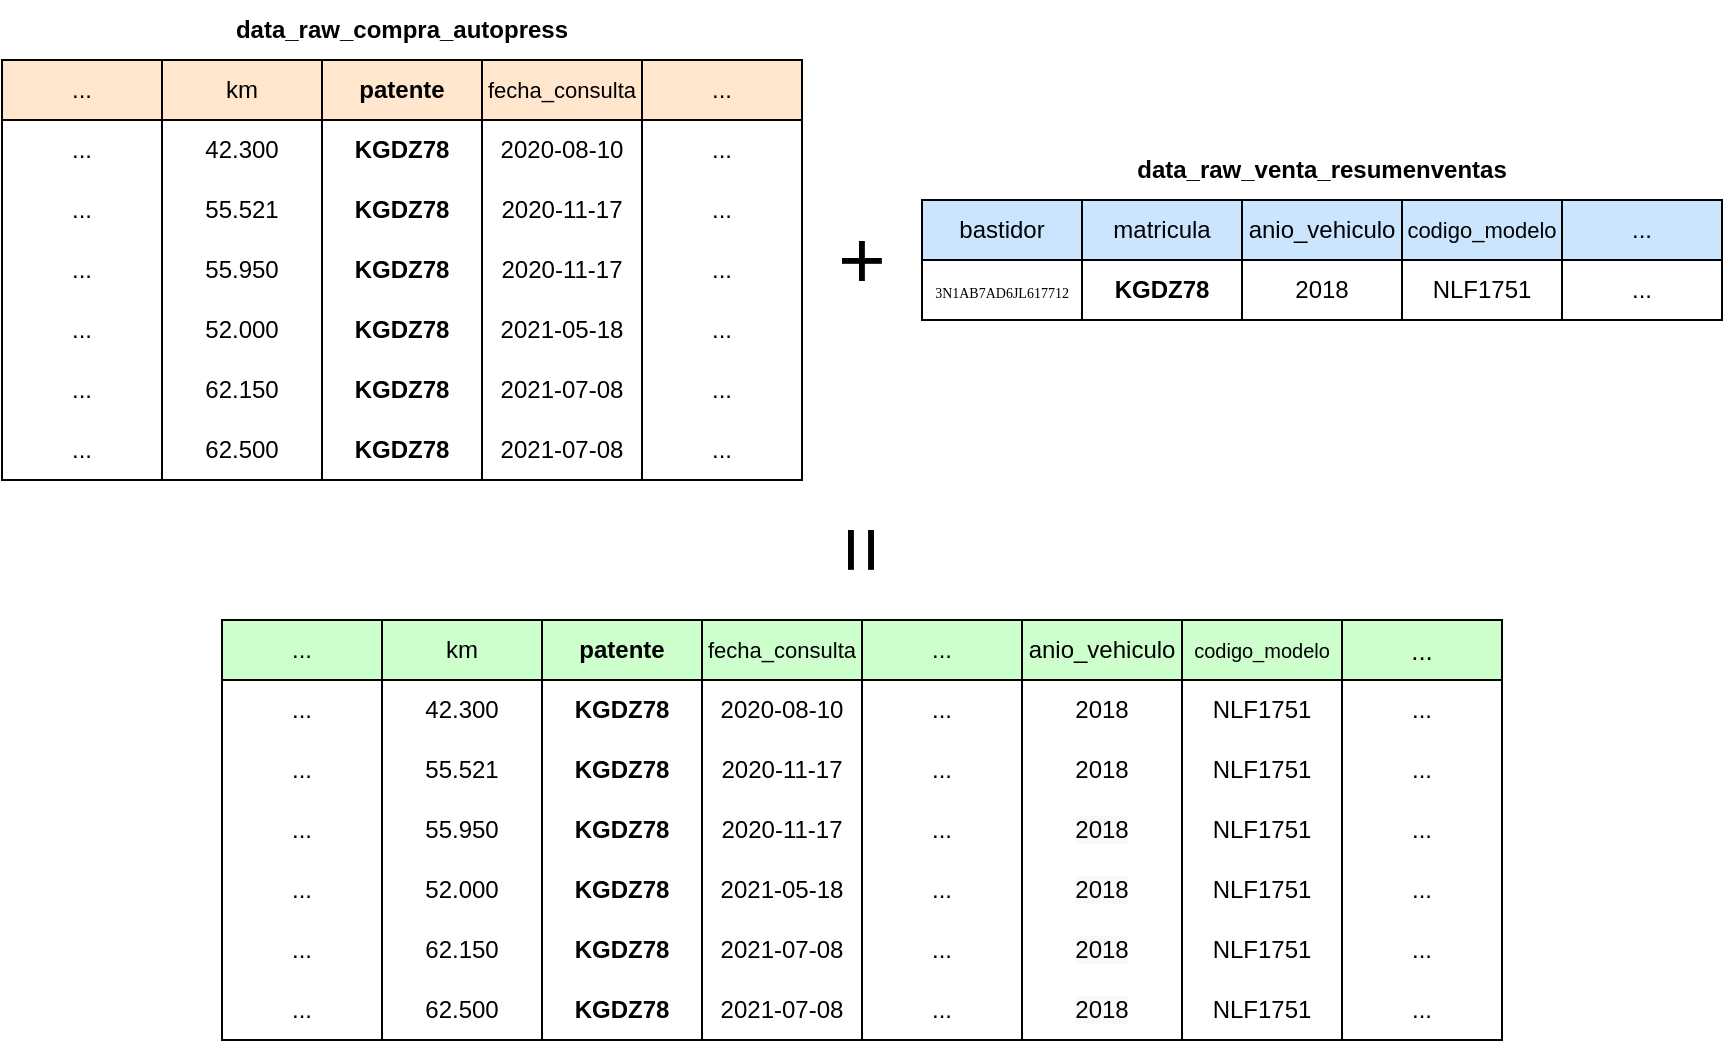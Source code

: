 <mxfile version="20.0.1" type="github">
  <diagram id="9hK_Fo90zD3wE7_XEqwj" name="Page-1">
    <mxGraphModel dx="1422" dy="841" grid="1" gridSize="10" guides="1" tooltips="1" connect="1" arrows="1" fold="1" page="1" pageScale="1" pageWidth="850" pageHeight="1100" math="0" shadow="0">
      <root>
        <mxCell id="0" />
        <mxCell id="1" parent="0" />
        <mxCell id="zPED2r3XHdw8o1QBqCak-2" value="" style="swimlane;startSize=0;" vertex="1" parent="1">
          <mxGeometry x="510" y="190" width="400" height="60" as="geometry" />
        </mxCell>
        <mxCell id="zPED2r3XHdw8o1QBqCak-31" value="" style="rounded=0;whiteSpace=wrap;html=1;labelBackgroundColor=#FFFFFF;fontSize=12;fontColor=#000000;fillColor=#CCE5FF;" vertex="1" parent="zPED2r3XHdw8o1QBqCak-2">
          <mxGeometry width="400" height="30" as="geometry" />
        </mxCell>
        <mxCell id="zPED2r3XHdw8o1QBqCak-8" value="bastidor" style="text;html=1;strokeColor=none;fillColor=none;align=center;verticalAlign=middle;whiteSpace=wrap;rounded=0;" vertex="1" parent="zPED2r3XHdw8o1QBqCak-2">
          <mxGeometry x="10" width="60" height="30" as="geometry" />
        </mxCell>
        <mxCell id="zPED2r3XHdw8o1QBqCak-10" value="matricula" style="text;html=1;strokeColor=none;fillColor=none;align=center;verticalAlign=middle;whiteSpace=wrap;rounded=0;" vertex="1" parent="zPED2r3XHdw8o1QBqCak-2">
          <mxGeometry x="90" width="60" height="30" as="geometry" />
        </mxCell>
        <mxCell id="zPED2r3XHdw8o1QBqCak-11" value="anio_vehiculo" style="text;html=1;strokeColor=none;fillColor=none;align=center;verticalAlign=middle;whiteSpace=wrap;rounded=0;" vertex="1" parent="zPED2r3XHdw8o1QBqCak-2">
          <mxGeometry x="170" width="60" height="30" as="geometry" />
        </mxCell>
        <mxCell id="zPED2r3XHdw8o1QBqCak-12" value="&lt;font style=&quot;font-size: 11px;&quot;&gt;codigo_modelo&lt;/font&gt;" style="text;html=1;strokeColor=none;fillColor=none;align=center;verticalAlign=middle;whiteSpace=wrap;rounded=0;" vertex="1" parent="zPED2r3XHdw8o1QBqCak-2">
          <mxGeometry x="240" width="80" height="30" as="geometry" />
        </mxCell>
        <mxCell id="zPED2r3XHdw8o1QBqCak-13" value="..." style="text;html=1;strokeColor=none;fillColor=none;align=center;verticalAlign=middle;whiteSpace=wrap;rounded=0;" vertex="1" parent="zPED2r3XHdw8o1QBqCak-2">
          <mxGeometry x="330" width="60" height="30" as="geometry" />
        </mxCell>
        <mxCell id="zPED2r3XHdw8o1QBqCak-24" value="&lt;div style=&quot;text-align: start;&quot;&gt;&lt;span style=&quot;background-color: initial;&quot;&gt;&lt;font style=&quot;font-size: 7px;&quot; face=&quot;Fira Code&quot;&gt;3N1AB7AD6JL617712&lt;/font&gt;&lt;/span&gt;&lt;/div&gt;" style="text;html=1;strokeColor=none;fillColor=none;align=center;verticalAlign=middle;whiteSpace=wrap;rounded=0;fontSize=11;" vertex="1" parent="zPED2r3XHdw8o1QBqCak-2">
          <mxGeometry x="10" y="30" width="60" height="30" as="geometry" />
        </mxCell>
        <mxCell id="zPED2r3XHdw8o1QBqCak-26" value="&lt;b style=&quot;font-size: 12px;&quot;&gt;KGDZ78&lt;/b&gt;" style="text;html=1;strokeColor=none;fillColor=none;align=center;verticalAlign=middle;whiteSpace=wrap;rounded=0;labelBackgroundColor=#FFFFFF;fontSize=7;fontColor=#000000;" vertex="1" parent="zPED2r3XHdw8o1QBqCak-2">
          <mxGeometry x="80" y="30" width="80" height="30" as="geometry" />
        </mxCell>
        <mxCell id="zPED2r3XHdw8o1QBqCak-27" value="&lt;font style=&quot;font-size: 12px;&quot;&gt;2018&lt;/font&gt;" style="text;html=1;strokeColor=none;fillColor=none;align=center;verticalAlign=middle;whiteSpace=wrap;rounded=0;labelBackgroundColor=#FFFFFF;fontSize=7;fontColor=#000000;" vertex="1" parent="zPED2r3XHdw8o1QBqCak-2">
          <mxGeometry x="160" y="30" width="80" height="30" as="geometry" />
        </mxCell>
        <mxCell id="zPED2r3XHdw8o1QBqCak-28" value="&lt;font style=&quot;font-size: 12px;&quot;&gt;NLF1751&lt;/font&gt;" style="text;html=1;strokeColor=none;fillColor=none;align=center;verticalAlign=middle;whiteSpace=wrap;rounded=0;labelBackgroundColor=#FFFFFF;fontSize=7;fontColor=#000000;" vertex="1" parent="zPED2r3XHdw8o1QBqCak-2">
          <mxGeometry x="240" y="30" width="80" height="30" as="geometry" />
        </mxCell>
        <mxCell id="zPED2r3XHdw8o1QBqCak-29" value="..." style="text;html=1;strokeColor=none;fillColor=none;align=center;verticalAlign=middle;whiteSpace=wrap;rounded=0;" vertex="1" parent="zPED2r3XHdw8o1QBqCak-2">
          <mxGeometry x="330" y="30" width="60" height="30" as="geometry" />
        </mxCell>
        <mxCell id="zPED2r3XHdw8o1QBqCak-20" value="" style="endArrow=none;html=1;rounded=0;exitX=0.2;exitY=1;exitDx=0;exitDy=0;exitPerimeter=0;entryX=0.2;entryY=0;entryDx=0;entryDy=0;entryPerimeter=0;" edge="1" parent="1" source="zPED2r3XHdw8o1QBqCak-2" target="zPED2r3XHdw8o1QBqCak-2">
          <mxGeometry width="50" height="50" relative="1" as="geometry">
            <mxPoint x="580" y="240" as="sourcePoint" />
            <mxPoint x="630" y="190" as="targetPoint" />
          </mxGeometry>
        </mxCell>
        <mxCell id="zPED2r3XHdw8o1QBqCak-21" value="" style="endArrow=none;html=1;rounded=0;exitX=0.4;exitY=1;exitDx=0;exitDy=0;exitPerimeter=0;entryX=0.4;entryY=0;entryDx=0;entryDy=0;entryPerimeter=0;" edge="1" parent="1" source="zPED2r3XHdw8o1QBqCak-2" target="zPED2r3XHdw8o1QBqCak-2">
          <mxGeometry width="50" height="50" relative="1" as="geometry">
            <mxPoint x="600" y="260" as="sourcePoint" />
            <mxPoint x="600" y="200" as="targetPoint" />
          </mxGeometry>
        </mxCell>
        <mxCell id="zPED2r3XHdw8o1QBqCak-22" value="" style="endArrow=none;html=1;rounded=0;exitX=0.6;exitY=1;exitDx=0;exitDy=0;exitPerimeter=0;entryX=0.6;entryY=0;entryDx=0;entryDy=0;entryPerimeter=0;" edge="1" parent="1" source="zPED2r3XHdw8o1QBqCak-2" target="zPED2r3XHdw8o1QBqCak-2">
          <mxGeometry width="50" height="50" relative="1" as="geometry">
            <mxPoint x="610" y="270" as="sourcePoint" />
            <mxPoint x="610" y="210" as="targetPoint" />
          </mxGeometry>
        </mxCell>
        <mxCell id="zPED2r3XHdw8o1QBqCak-23" value="" style="endArrow=none;html=1;rounded=0;exitX=0.8;exitY=1;exitDx=0;exitDy=0;exitPerimeter=0;entryX=0.8;entryY=0;entryDx=0;entryDy=0;entryPerimeter=0;" edge="1" parent="1" source="zPED2r3XHdw8o1QBqCak-2" target="zPED2r3XHdw8o1QBqCak-2">
          <mxGeometry width="50" height="50" relative="1" as="geometry">
            <mxPoint x="760" y="260" as="sourcePoint" />
            <mxPoint x="760" y="200" as="targetPoint" />
          </mxGeometry>
        </mxCell>
        <mxCell id="zPED2r3XHdw8o1QBqCak-64" value="" style="swimlane;startSize=0;" vertex="1" parent="1">
          <mxGeometry x="50" y="120" width="400" height="210" as="geometry" />
        </mxCell>
        <mxCell id="zPED2r3XHdw8o1QBqCak-65" value="" style="rounded=0;whiteSpace=wrap;html=1;labelBackgroundColor=#FFFFFF;fontSize=12;fontColor=#000000;fillColor=#FFE6CC;" vertex="1" parent="zPED2r3XHdw8o1QBqCak-64">
          <mxGeometry width="400" height="30" as="geometry" />
        </mxCell>
        <mxCell id="zPED2r3XHdw8o1QBqCak-66" value="..." style="text;html=1;strokeColor=none;fillColor=none;align=center;verticalAlign=middle;whiteSpace=wrap;rounded=0;" vertex="1" parent="zPED2r3XHdw8o1QBqCak-64">
          <mxGeometry x="10" width="60" height="30" as="geometry" />
        </mxCell>
        <mxCell id="zPED2r3XHdw8o1QBqCak-67" value="km" style="text;html=1;strokeColor=none;fillColor=none;align=center;verticalAlign=middle;whiteSpace=wrap;rounded=0;" vertex="1" parent="zPED2r3XHdw8o1QBqCak-64">
          <mxGeometry x="90" width="60" height="30" as="geometry" />
        </mxCell>
        <mxCell id="zPED2r3XHdw8o1QBqCak-68" value="&lt;b&gt;patente&lt;/b&gt;" style="text;html=1;strokeColor=none;fillColor=none;align=center;verticalAlign=middle;whiteSpace=wrap;rounded=0;" vertex="1" parent="zPED2r3XHdw8o1QBqCak-64">
          <mxGeometry x="170" width="60" height="30" as="geometry" />
        </mxCell>
        <mxCell id="zPED2r3XHdw8o1QBqCak-69" value="&lt;font style=&quot;font-size: 11px;&quot;&gt;fecha_consulta&lt;/font&gt;" style="text;html=1;strokeColor=none;fillColor=none;align=center;verticalAlign=middle;whiteSpace=wrap;rounded=0;" vertex="1" parent="zPED2r3XHdw8o1QBqCak-64">
          <mxGeometry x="240" width="80" height="30" as="geometry" />
        </mxCell>
        <mxCell id="zPED2r3XHdw8o1QBqCak-70" value="..." style="text;html=1;strokeColor=none;fillColor=none;align=center;verticalAlign=middle;whiteSpace=wrap;rounded=0;" vertex="1" parent="zPED2r3XHdw8o1QBqCak-64">
          <mxGeometry x="330" width="60" height="30" as="geometry" />
        </mxCell>
        <mxCell id="zPED2r3XHdw8o1QBqCak-72" value="&lt;b style=&quot;font-size: 12px;&quot;&gt;KGDZ78&lt;/b&gt;" style="text;html=1;strokeColor=none;fillColor=none;align=center;verticalAlign=middle;whiteSpace=wrap;rounded=0;labelBackgroundColor=#FFFFFF;fontSize=7;fontColor=#000000;" vertex="1" parent="zPED2r3XHdw8o1QBqCak-64">
          <mxGeometry x="160" y="30" width="80" height="30" as="geometry" />
        </mxCell>
        <mxCell id="zPED2r3XHdw8o1QBqCak-74" value="&lt;font style=&quot;font-size: 12px;&quot;&gt;2020-08-10&lt;/font&gt;" style="text;html=1;strokeColor=none;fillColor=none;align=center;verticalAlign=middle;whiteSpace=wrap;rounded=0;labelBackgroundColor=#FFFFFF;fontSize=7;fontColor=#000000;" vertex="1" parent="zPED2r3XHdw8o1QBqCak-64">
          <mxGeometry x="240" y="30" width="80" height="30" as="geometry" />
        </mxCell>
        <mxCell id="zPED2r3XHdw8o1QBqCak-80" value="..." style="text;html=1;strokeColor=none;fillColor=none;align=center;verticalAlign=middle;whiteSpace=wrap;rounded=0;" vertex="1" parent="zPED2r3XHdw8o1QBqCak-64">
          <mxGeometry x="10" y="30" width="60" height="30" as="geometry" />
        </mxCell>
        <mxCell id="zPED2r3XHdw8o1QBqCak-73" value="&lt;span style=&quot;font-size: 12px;&quot;&gt;42.300&lt;/span&gt;" style="text;html=1;strokeColor=none;fillColor=none;align=center;verticalAlign=middle;whiteSpace=wrap;rounded=0;labelBackgroundColor=#FFFFFF;fontSize=7;fontColor=#000000;" vertex="1" parent="zPED2r3XHdw8o1QBqCak-64">
          <mxGeometry x="80" y="30" width="80" height="30" as="geometry" />
        </mxCell>
        <mxCell id="zPED2r3XHdw8o1QBqCak-84" value="&lt;b style=&quot;color: rgb(0, 0, 0); font-family: Helvetica; font-size: 12px; font-style: normal; font-variant-ligatures: normal; font-variant-caps: normal; letter-spacing: normal; orphans: 2; text-align: center; text-indent: 0px; text-transform: none; widows: 2; word-spacing: 0px; -webkit-text-stroke-width: 0px; background-color: rgb(255, 255, 255); text-decoration-thickness: initial; text-decoration-style: initial; text-decoration-color: initial;&quot;&gt;KGDZ78&lt;/b&gt;" style="text;html=1;strokeColor=none;fillColor=none;align=center;verticalAlign=middle;whiteSpace=wrap;rounded=0;labelBackgroundColor=#FFFFFF;fontSize=7;fontColor=#000000;" vertex="1" parent="zPED2r3XHdw8o1QBqCak-64">
          <mxGeometry x="160" y="60" width="80" height="30" as="geometry" />
        </mxCell>
        <mxCell id="zPED2r3XHdw8o1QBqCak-85" value="&lt;b style=&quot;color: rgb(0, 0, 0); font-family: Helvetica; font-size: 12px; font-style: normal; font-variant-ligatures: normal; font-variant-caps: normal; letter-spacing: normal; orphans: 2; text-align: center; text-indent: 0px; text-transform: none; widows: 2; word-spacing: 0px; -webkit-text-stroke-width: 0px; background-color: rgb(255, 255, 255); text-decoration-thickness: initial; text-decoration-style: initial; text-decoration-color: initial;&quot;&gt;KGDZ78&lt;/b&gt;" style="text;html=1;strokeColor=none;fillColor=none;align=center;verticalAlign=middle;whiteSpace=wrap;rounded=0;labelBackgroundColor=#FFFFFF;fontSize=7;fontColor=#000000;" vertex="1" parent="zPED2r3XHdw8o1QBqCak-64">
          <mxGeometry x="160" y="90" width="80" height="30" as="geometry" />
        </mxCell>
        <mxCell id="zPED2r3XHdw8o1QBqCak-86" value="&lt;b style=&quot;color: rgb(0, 0, 0); font-family: Helvetica; font-size: 12px; font-style: normal; font-variant-ligatures: normal; font-variant-caps: normal; letter-spacing: normal; orphans: 2; text-align: center; text-indent: 0px; text-transform: none; widows: 2; word-spacing: 0px; -webkit-text-stroke-width: 0px; background-color: rgb(255, 255, 255); text-decoration-thickness: initial; text-decoration-style: initial; text-decoration-color: initial;&quot;&gt;KGDZ78&lt;/b&gt;" style="text;html=1;strokeColor=none;fillColor=none;align=center;verticalAlign=middle;whiteSpace=wrap;rounded=0;labelBackgroundColor=#FFFFFF;fontSize=7;fontColor=#000000;" vertex="1" parent="zPED2r3XHdw8o1QBqCak-64">
          <mxGeometry x="160" y="120" width="80" height="30" as="geometry" />
        </mxCell>
        <mxCell id="zPED2r3XHdw8o1QBqCak-87" value="&lt;b style=&quot;color: rgb(0, 0, 0); font-family: Helvetica; font-size: 12px; font-style: normal; font-variant-ligatures: normal; font-variant-caps: normal; letter-spacing: normal; orphans: 2; text-align: center; text-indent: 0px; text-transform: none; widows: 2; word-spacing: 0px; -webkit-text-stroke-width: 0px; background-color: rgb(255, 255, 255); text-decoration-thickness: initial; text-decoration-style: initial; text-decoration-color: initial;&quot;&gt;KGDZ78&lt;/b&gt;" style="text;html=1;strokeColor=none;fillColor=none;align=center;verticalAlign=middle;whiteSpace=wrap;rounded=0;labelBackgroundColor=#FFFFFF;fontSize=7;fontColor=#000000;" vertex="1" parent="zPED2r3XHdw8o1QBqCak-64">
          <mxGeometry x="160" y="150" width="80" height="30" as="geometry" />
        </mxCell>
        <mxCell id="zPED2r3XHdw8o1QBqCak-88" value="&lt;b style=&quot;color: rgb(0, 0, 0); font-family: Helvetica; font-size: 12px; font-style: normal; font-variant-ligatures: normal; font-variant-caps: normal; letter-spacing: normal; orphans: 2; text-align: center; text-indent: 0px; text-transform: none; widows: 2; word-spacing: 0px; -webkit-text-stroke-width: 0px; background-color: rgb(255, 255, 255); text-decoration-thickness: initial; text-decoration-style: initial; text-decoration-color: initial;&quot;&gt;KGDZ78&lt;/b&gt;" style="text;html=1;strokeColor=none;fillColor=none;align=center;verticalAlign=middle;whiteSpace=wrap;rounded=0;labelBackgroundColor=#FFFFFF;fontSize=7;fontColor=#000000;" vertex="1" parent="zPED2r3XHdw8o1QBqCak-64">
          <mxGeometry x="160" y="180" width="80" height="30" as="geometry" />
        </mxCell>
        <mxCell id="zPED2r3XHdw8o1QBqCak-89" value="&lt;font style=&quot;font-size: 12px;&quot;&gt;2020-11-17&lt;/font&gt;" style="text;html=1;strokeColor=none;fillColor=none;align=center;verticalAlign=middle;whiteSpace=wrap;rounded=0;labelBackgroundColor=#FFFFFF;fontSize=7;fontColor=#000000;" vertex="1" parent="zPED2r3XHdw8o1QBqCak-64">
          <mxGeometry x="240" y="60" width="80" height="30" as="geometry" />
        </mxCell>
        <mxCell id="zPED2r3XHdw8o1QBqCak-90" value="&lt;span style=&quot;font-size: 12px;&quot;&gt;2020-11-17&lt;/span&gt;" style="text;html=1;strokeColor=none;fillColor=none;align=center;verticalAlign=middle;whiteSpace=wrap;rounded=0;labelBackgroundColor=#FFFFFF;fontSize=7;fontColor=#000000;" vertex="1" parent="zPED2r3XHdw8o1QBqCak-64">
          <mxGeometry x="240" y="90" width="80" height="30" as="geometry" />
        </mxCell>
        <mxCell id="zPED2r3XHdw8o1QBqCak-91" value="&lt;font style=&quot;font-size: 12px;&quot;&gt;2021-05-18&lt;/font&gt;" style="text;html=1;strokeColor=none;fillColor=none;align=center;verticalAlign=middle;whiteSpace=wrap;rounded=0;labelBackgroundColor=#FFFFFF;fontSize=7;fontColor=#000000;" vertex="1" parent="zPED2r3XHdw8o1QBqCak-64">
          <mxGeometry x="240" y="120" width="80" height="30" as="geometry" />
        </mxCell>
        <mxCell id="zPED2r3XHdw8o1QBqCak-92" value="&lt;font style=&quot;font-size: 12px;&quot;&gt;2021-07-08&lt;/font&gt;" style="text;html=1;strokeColor=none;fillColor=none;align=center;verticalAlign=middle;whiteSpace=wrap;rounded=0;labelBackgroundColor=#FFFFFF;fontSize=7;fontColor=#000000;" vertex="1" parent="zPED2r3XHdw8o1QBqCak-64">
          <mxGeometry x="240" y="150" width="80" height="30" as="geometry" />
        </mxCell>
        <mxCell id="zPED2r3XHdw8o1QBqCak-93" value="&lt;font style=&quot;font-size: 12px;&quot;&gt;2021-07-08&lt;/font&gt;" style="text;html=1;strokeColor=none;fillColor=none;align=center;verticalAlign=middle;whiteSpace=wrap;rounded=0;labelBackgroundColor=#FFFFFF;fontSize=7;fontColor=#000000;" vertex="1" parent="zPED2r3XHdw8o1QBqCak-64">
          <mxGeometry x="240" y="180" width="80" height="30" as="geometry" />
        </mxCell>
        <mxCell id="zPED2r3XHdw8o1QBqCak-94" value="&lt;span style=&quot;font-size: 12px;&quot;&gt;55.521&lt;/span&gt;" style="text;html=1;strokeColor=none;fillColor=none;align=center;verticalAlign=middle;whiteSpace=wrap;rounded=0;labelBackgroundColor=#FFFFFF;fontSize=7;fontColor=#000000;" vertex="1" parent="zPED2r3XHdw8o1QBqCak-64">
          <mxGeometry x="80" y="60" width="80" height="30" as="geometry" />
        </mxCell>
        <mxCell id="zPED2r3XHdw8o1QBqCak-95" value="&lt;span style=&quot;font-size: 12px;&quot;&gt;55.950&lt;/span&gt;" style="text;html=1;strokeColor=none;fillColor=none;align=center;verticalAlign=middle;whiteSpace=wrap;rounded=0;labelBackgroundColor=#FFFFFF;fontSize=7;fontColor=#000000;" vertex="1" parent="zPED2r3XHdw8o1QBqCak-64">
          <mxGeometry x="80" y="90" width="80" height="30" as="geometry" />
        </mxCell>
        <mxCell id="zPED2r3XHdw8o1QBqCak-96" value="&lt;span style=&quot;font-size: 12px;&quot;&gt;52.000&lt;/span&gt;" style="text;html=1;strokeColor=none;fillColor=none;align=center;verticalAlign=middle;whiteSpace=wrap;rounded=0;labelBackgroundColor=#FFFFFF;fontSize=7;fontColor=#000000;" vertex="1" parent="zPED2r3XHdw8o1QBqCak-64">
          <mxGeometry x="80" y="120" width="80" height="30" as="geometry" />
        </mxCell>
        <mxCell id="zPED2r3XHdw8o1QBqCak-97" value="&lt;span style=&quot;font-size: 12px;&quot;&gt;62.150&lt;/span&gt;" style="text;html=1;strokeColor=none;fillColor=none;align=center;verticalAlign=middle;whiteSpace=wrap;rounded=0;labelBackgroundColor=#FFFFFF;fontSize=7;fontColor=#000000;" vertex="1" parent="zPED2r3XHdw8o1QBqCak-64">
          <mxGeometry x="80" y="150" width="80" height="30" as="geometry" />
        </mxCell>
        <mxCell id="zPED2r3XHdw8o1QBqCak-98" value="&lt;span style=&quot;font-size: 12px;&quot;&gt;62.500&lt;/span&gt;" style="text;html=1;strokeColor=none;fillColor=none;align=center;verticalAlign=middle;whiteSpace=wrap;rounded=0;labelBackgroundColor=#FFFFFF;fontSize=7;fontColor=#000000;" vertex="1" parent="zPED2r3XHdw8o1QBqCak-64">
          <mxGeometry x="80" y="180" width="80" height="30" as="geometry" />
        </mxCell>
        <mxCell id="zPED2r3XHdw8o1QBqCak-99" value="..." style="text;html=1;strokeColor=none;fillColor=none;align=center;verticalAlign=middle;whiteSpace=wrap;rounded=0;" vertex="1" parent="zPED2r3XHdw8o1QBqCak-64">
          <mxGeometry x="10" y="60" width="60" height="30" as="geometry" />
        </mxCell>
        <mxCell id="zPED2r3XHdw8o1QBqCak-100" value="..." style="text;html=1;strokeColor=none;fillColor=none;align=center;verticalAlign=middle;whiteSpace=wrap;rounded=0;" vertex="1" parent="zPED2r3XHdw8o1QBqCak-64">
          <mxGeometry x="10" y="90" width="60" height="30" as="geometry" />
        </mxCell>
        <mxCell id="zPED2r3XHdw8o1QBqCak-101" value="..." style="text;html=1;strokeColor=none;fillColor=none;align=center;verticalAlign=middle;whiteSpace=wrap;rounded=0;" vertex="1" parent="zPED2r3XHdw8o1QBqCak-64">
          <mxGeometry x="10" y="120" width="60" height="30" as="geometry" />
        </mxCell>
        <mxCell id="zPED2r3XHdw8o1QBqCak-102" value="..." style="text;html=1;strokeColor=none;fillColor=none;align=center;verticalAlign=middle;whiteSpace=wrap;rounded=0;" vertex="1" parent="zPED2r3XHdw8o1QBqCak-64">
          <mxGeometry x="10" y="150" width="60" height="30" as="geometry" />
        </mxCell>
        <mxCell id="zPED2r3XHdw8o1QBqCak-103" value="..." style="text;html=1;strokeColor=none;fillColor=none;align=center;verticalAlign=middle;whiteSpace=wrap;rounded=0;" vertex="1" parent="zPED2r3XHdw8o1QBqCak-64">
          <mxGeometry x="10" y="180" width="60" height="30" as="geometry" />
        </mxCell>
        <mxCell id="zPED2r3XHdw8o1QBqCak-104" value="..." style="text;html=1;strokeColor=none;fillColor=none;align=center;verticalAlign=middle;whiteSpace=wrap;rounded=0;" vertex="1" parent="zPED2r3XHdw8o1QBqCak-64">
          <mxGeometry x="330" y="120" width="60" height="30" as="geometry" />
        </mxCell>
        <mxCell id="zPED2r3XHdw8o1QBqCak-105" value="..." style="text;html=1;strokeColor=none;fillColor=none;align=center;verticalAlign=middle;whiteSpace=wrap;rounded=0;" vertex="1" parent="zPED2r3XHdw8o1QBqCak-64">
          <mxGeometry x="330" y="150" width="60" height="30" as="geometry" />
        </mxCell>
        <mxCell id="zPED2r3XHdw8o1QBqCak-106" value="..." style="text;html=1;strokeColor=none;fillColor=none;align=center;verticalAlign=middle;whiteSpace=wrap;rounded=0;" vertex="1" parent="zPED2r3XHdw8o1QBqCak-64">
          <mxGeometry x="330" y="180" width="60" height="30" as="geometry" />
        </mxCell>
        <mxCell id="zPED2r3XHdw8o1QBqCak-107" value="..." style="text;html=1;strokeColor=none;fillColor=none;align=center;verticalAlign=middle;whiteSpace=wrap;rounded=0;" vertex="1" parent="zPED2r3XHdw8o1QBqCak-64">
          <mxGeometry x="330" y="30" width="60" height="30" as="geometry" />
        </mxCell>
        <mxCell id="zPED2r3XHdw8o1QBqCak-108" value="..." style="text;html=1;strokeColor=none;fillColor=none;align=center;verticalAlign=middle;whiteSpace=wrap;rounded=0;" vertex="1" parent="zPED2r3XHdw8o1QBqCak-64">
          <mxGeometry x="330" y="60" width="60" height="30" as="geometry" />
        </mxCell>
        <mxCell id="zPED2r3XHdw8o1QBqCak-109" value="..." style="text;html=1;strokeColor=none;fillColor=none;align=center;verticalAlign=middle;whiteSpace=wrap;rounded=0;" vertex="1" parent="zPED2r3XHdw8o1QBqCak-64">
          <mxGeometry x="330" y="90" width="60" height="30" as="geometry" />
        </mxCell>
        <mxCell id="zPED2r3XHdw8o1QBqCak-76" value="" style="endArrow=none;html=1;rounded=0;exitX=0.2;exitY=1;exitDx=0;exitDy=0;exitPerimeter=0;entryX=0.2;entryY=0;entryDx=0;entryDy=0;entryPerimeter=0;" edge="1" parent="1" source="zPED2r3XHdw8o1QBqCak-64" target="zPED2r3XHdw8o1QBqCak-64">
          <mxGeometry width="50" height="50" relative="1" as="geometry">
            <mxPoint x="120" y="170" as="sourcePoint" />
            <mxPoint x="170" y="120" as="targetPoint" />
          </mxGeometry>
        </mxCell>
        <mxCell id="zPED2r3XHdw8o1QBqCak-77" value="" style="endArrow=none;html=1;rounded=0;exitX=0.4;exitY=1;exitDx=0;exitDy=0;exitPerimeter=0;entryX=0.4;entryY=0;entryDx=0;entryDy=0;entryPerimeter=0;" edge="1" parent="1" source="zPED2r3XHdw8o1QBqCak-64" target="zPED2r3XHdw8o1QBqCak-64">
          <mxGeometry width="50" height="50" relative="1" as="geometry">
            <mxPoint x="140" y="190" as="sourcePoint" />
            <mxPoint x="140" y="130" as="targetPoint" />
          </mxGeometry>
        </mxCell>
        <mxCell id="zPED2r3XHdw8o1QBqCak-78" value="" style="endArrow=none;html=1;rounded=0;exitX=0.6;exitY=1;exitDx=0;exitDy=0;exitPerimeter=0;entryX=0.6;entryY=0;entryDx=0;entryDy=0;entryPerimeter=0;" edge="1" parent="1" source="zPED2r3XHdw8o1QBqCak-64" target="zPED2r3XHdw8o1QBqCak-64">
          <mxGeometry width="50" height="50" relative="1" as="geometry">
            <mxPoint x="150" y="200" as="sourcePoint" />
            <mxPoint x="150" y="140" as="targetPoint" />
          </mxGeometry>
        </mxCell>
        <mxCell id="zPED2r3XHdw8o1QBqCak-79" value="" style="endArrow=none;html=1;rounded=0;exitX=0.8;exitY=1;exitDx=0;exitDy=0;exitPerimeter=0;entryX=0.8;entryY=0;entryDx=0;entryDy=0;entryPerimeter=0;" edge="1" parent="1" source="zPED2r3XHdw8o1QBqCak-64" target="zPED2r3XHdw8o1QBqCak-64">
          <mxGeometry width="50" height="50" relative="1" as="geometry">
            <mxPoint x="300" y="190" as="sourcePoint" />
            <mxPoint x="300" y="130" as="targetPoint" />
          </mxGeometry>
        </mxCell>
        <mxCell id="zPED2r3XHdw8o1QBqCak-110" value="&lt;font style=&quot;font-size: 41px;&quot;&gt;+&lt;/font&gt;" style="text;html=1;strokeColor=none;fillColor=none;align=center;verticalAlign=middle;whiteSpace=wrap;rounded=0;labelBackgroundColor=#FFFFFF;fontSize=12;fontColor=#000000;" vertex="1" parent="1">
          <mxGeometry x="450" y="205" width="60" height="30" as="geometry" />
        </mxCell>
        <mxCell id="zPED2r3XHdw8o1QBqCak-111" value="" style="swimlane;startSize=0;" vertex="1" parent="1">
          <mxGeometry x="160" y="400" width="400" height="210" as="geometry" />
        </mxCell>
        <mxCell id="zPED2r3XHdw8o1QBqCak-112" value="" style="rounded=0;whiteSpace=wrap;html=1;labelBackgroundColor=#FFFFFF;fontSize=12;fontColor=#000000;fillColor=#CCFFCC;" vertex="1" parent="zPED2r3XHdw8o1QBqCak-111">
          <mxGeometry width="400" height="30" as="geometry" />
        </mxCell>
        <mxCell id="zPED2r3XHdw8o1QBqCak-113" value="..." style="text;html=1;strokeColor=none;fillColor=none;align=center;verticalAlign=middle;whiteSpace=wrap;rounded=0;" vertex="1" parent="zPED2r3XHdw8o1QBqCak-111">
          <mxGeometry x="10" width="60" height="30" as="geometry" />
        </mxCell>
        <mxCell id="zPED2r3XHdw8o1QBqCak-114" value="km" style="text;html=1;strokeColor=none;fillColor=none;align=center;verticalAlign=middle;whiteSpace=wrap;rounded=0;" vertex="1" parent="zPED2r3XHdw8o1QBqCak-111">
          <mxGeometry x="90" width="60" height="30" as="geometry" />
        </mxCell>
        <mxCell id="zPED2r3XHdw8o1QBqCak-115" value="&lt;b&gt;patente&lt;/b&gt;" style="text;html=1;strokeColor=none;fillColor=none;align=center;verticalAlign=middle;whiteSpace=wrap;rounded=0;" vertex="1" parent="zPED2r3XHdw8o1QBqCak-111">
          <mxGeometry x="170" width="60" height="30" as="geometry" />
        </mxCell>
        <mxCell id="zPED2r3XHdw8o1QBqCak-116" value="&lt;font style=&quot;font-size: 11px;&quot;&gt;fecha_consulta&lt;/font&gt;" style="text;html=1;strokeColor=none;fillColor=none;align=center;verticalAlign=middle;whiteSpace=wrap;rounded=0;" vertex="1" parent="zPED2r3XHdw8o1QBqCak-111">
          <mxGeometry x="240" width="80" height="30" as="geometry" />
        </mxCell>
        <mxCell id="zPED2r3XHdw8o1QBqCak-117" value="..." style="text;html=1;strokeColor=none;fillColor=none;align=center;verticalAlign=middle;whiteSpace=wrap;rounded=0;" vertex="1" parent="zPED2r3XHdw8o1QBqCak-111">
          <mxGeometry x="330" width="60" height="30" as="geometry" />
        </mxCell>
        <mxCell id="zPED2r3XHdw8o1QBqCak-118" value="&lt;font style=&quot;font-size: 12px;&quot;&gt;&lt;b&gt;KGDZ78&lt;/b&gt;&lt;/font&gt;" style="text;html=1;strokeColor=none;fillColor=none;align=center;verticalAlign=middle;whiteSpace=wrap;rounded=0;labelBackgroundColor=#FFFFFF;fontSize=7;fontColor=#000000;" vertex="1" parent="zPED2r3XHdw8o1QBqCak-111">
          <mxGeometry x="160" y="30" width="80" height="30" as="geometry" />
        </mxCell>
        <mxCell id="zPED2r3XHdw8o1QBqCak-119" value="&lt;font style=&quot;font-size: 12px;&quot;&gt;2020-08-10&lt;/font&gt;" style="text;html=1;strokeColor=none;fillColor=none;align=center;verticalAlign=middle;whiteSpace=wrap;rounded=0;labelBackgroundColor=#FFFFFF;fontSize=7;fontColor=#000000;" vertex="1" parent="zPED2r3XHdw8o1QBqCak-111">
          <mxGeometry x="240" y="30" width="80" height="30" as="geometry" />
        </mxCell>
        <mxCell id="zPED2r3XHdw8o1QBqCak-120" value="..." style="text;html=1;strokeColor=none;fillColor=none;align=center;verticalAlign=middle;whiteSpace=wrap;rounded=0;" vertex="1" parent="zPED2r3XHdw8o1QBqCak-111">
          <mxGeometry x="10" y="30" width="60" height="30" as="geometry" />
        </mxCell>
        <mxCell id="zPED2r3XHdw8o1QBqCak-121" value="&lt;span style=&quot;font-size: 12px;&quot;&gt;42.300&lt;/span&gt;" style="text;html=1;strokeColor=none;fillColor=none;align=center;verticalAlign=middle;whiteSpace=wrap;rounded=0;labelBackgroundColor=#FFFFFF;fontSize=7;fontColor=#000000;" vertex="1" parent="zPED2r3XHdw8o1QBqCak-111">
          <mxGeometry x="80" y="30" width="80" height="30" as="geometry" />
        </mxCell>
        <mxCell id="zPED2r3XHdw8o1QBqCak-122" value="&lt;font style=&quot;font-size: 12px;&quot;&gt;&lt;b&gt;KGDZ78&lt;/b&gt;&lt;/font&gt;" style="text;html=1;strokeColor=none;fillColor=none;align=center;verticalAlign=middle;whiteSpace=wrap;rounded=0;labelBackgroundColor=#FFFFFF;fontSize=7;fontColor=#000000;" vertex="1" parent="zPED2r3XHdw8o1QBqCak-111">
          <mxGeometry x="160" y="60" width="80" height="30" as="geometry" />
        </mxCell>
        <mxCell id="zPED2r3XHdw8o1QBqCak-123" value="&lt;font style=&quot;font-size: 12px;&quot;&gt;&lt;b&gt;KGDZ78&lt;/b&gt;&lt;/font&gt;" style="text;html=1;strokeColor=none;fillColor=none;align=center;verticalAlign=middle;whiteSpace=wrap;rounded=0;labelBackgroundColor=#FFFFFF;fontSize=7;fontColor=#000000;" vertex="1" parent="zPED2r3XHdw8o1QBqCak-111">
          <mxGeometry x="160" y="90" width="80" height="30" as="geometry" />
        </mxCell>
        <mxCell id="zPED2r3XHdw8o1QBqCak-124" value="&lt;font style=&quot;font-size: 12px;&quot;&gt;&lt;b&gt;KGDZ78&lt;/b&gt;&lt;/font&gt;" style="text;html=1;strokeColor=none;fillColor=none;align=center;verticalAlign=middle;whiteSpace=wrap;rounded=0;labelBackgroundColor=#FFFFFF;fontSize=7;fontColor=#000000;" vertex="1" parent="zPED2r3XHdw8o1QBqCak-111">
          <mxGeometry x="160" y="120" width="80" height="30" as="geometry" />
        </mxCell>
        <mxCell id="zPED2r3XHdw8o1QBqCak-125" value="&lt;font style=&quot;font-size: 12px;&quot;&gt;&lt;b&gt;KGDZ78&lt;/b&gt;&lt;/font&gt;" style="text;html=1;strokeColor=none;fillColor=none;align=center;verticalAlign=middle;whiteSpace=wrap;rounded=0;labelBackgroundColor=#FFFFFF;fontSize=7;fontColor=#000000;" vertex="1" parent="zPED2r3XHdw8o1QBqCak-111">
          <mxGeometry x="160" y="150" width="80" height="30" as="geometry" />
        </mxCell>
        <mxCell id="zPED2r3XHdw8o1QBqCak-126" value="&lt;font style=&quot;font-size: 12px;&quot;&gt;&lt;b&gt;KGDZ78&lt;/b&gt;&lt;/font&gt;" style="text;html=1;strokeColor=none;fillColor=none;align=center;verticalAlign=middle;whiteSpace=wrap;rounded=0;labelBackgroundColor=#FFFFFF;fontSize=7;fontColor=#000000;" vertex="1" parent="zPED2r3XHdw8o1QBqCak-111">
          <mxGeometry x="160" y="180" width="80" height="30" as="geometry" />
        </mxCell>
        <mxCell id="zPED2r3XHdw8o1QBqCak-127" value="&lt;font style=&quot;font-size: 12px;&quot;&gt;2020-11-17&lt;/font&gt;" style="text;html=1;strokeColor=none;fillColor=none;align=center;verticalAlign=middle;whiteSpace=wrap;rounded=0;labelBackgroundColor=#FFFFFF;fontSize=7;fontColor=#000000;" vertex="1" parent="zPED2r3XHdw8o1QBqCak-111">
          <mxGeometry x="240" y="60" width="80" height="30" as="geometry" />
        </mxCell>
        <mxCell id="zPED2r3XHdw8o1QBqCak-128" value="&lt;span style=&quot;font-size: 12px;&quot;&gt;2020-11-17&lt;/span&gt;" style="text;html=1;strokeColor=none;fillColor=none;align=center;verticalAlign=middle;whiteSpace=wrap;rounded=0;labelBackgroundColor=#FFFFFF;fontSize=7;fontColor=#000000;" vertex="1" parent="zPED2r3XHdw8o1QBqCak-111">
          <mxGeometry x="240" y="90" width="80" height="30" as="geometry" />
        </mxCell>
        <mxCell id="zPED2r3XHdw8o1QBqCak-129" value="&lt;font style=&quot;font-size: 12px;&quot;&gt;2021-05-18&lt;/font&gt;" style="text;html=1;strokeColor=none;fillColor=none;align=center;verticalAlign=middle;whiteSpace=wrap;rounded=0;labelBackgroundColor=#FFFFFF;fontSize=7;fontColor=#000000;" vertex="1" parent="zPED2r3XHdw8o1QBqCak-111">
          <mxGeometry x="240" y="120" width="80" height="30" as="geometry" />
        </mxCell>
        <mxCell id="zPED2r3XHdw8o1QBqCak-130" value="&lt;font style=&quot;font-size: 12px;&quot;&gt;2021-07-08&lt;/font&gt;" style="text;html=1;strokeColor=none;fillColor=none;align=center;verticalAlign=middle;whiteSpace=wrap;rounded=0;labelBackgroundColor=#FFFFFF;fontSize=7;fontColor=#000000;" vertex="1" parent="zPED2r3XHdw8o1QBqCak-111">
          <mxGeometry x="240" y="150" width="80" height="30" as="geometry" />
        </mxCell>
        <mxCell id="zPED2r3XHdw8o1QBqCak-131" value="&lt;font style=&quot;font-size: 12px;&quot;&gt;2021-07-08&lt;/font&gt;" style="text;html=1;strokeColor=none;fillColor=none;align=center;verticalAlign=middle;whiteSpace=wrap;rounded=0;labelBackgroundColor=#FFFFFF;fontSize=7;fontColor=#000000;" vertex="1" parent="zPED2r3XHdw8o1QBqCak-111">
          <mxGeometry x="240" y="180" width="80" height="30" as="geometry" />
        </mxCell>
        <mxCell id="zPED2r3XHdw8o1QBqCak-132" value="&lt;span style=&quot;font-size: 12px;&quot;&gt;55.521&lt;/span&gt;" style="text;html=1;strokeColor=none;fillColor=none;align=center;verticalAlign=middle;whiteSpace=wrap;rounded=0;labelBackgroundColor=#FFFFFF;fontSize=7;fontColor=#000000;" vertex="1" parent="zPED2r3XHdw8o1QBqCak-111">
          <mxGeometry x="80" y="60" width="80" height="30" as="geometry" />
        </mxCell>
        <mxCell id="zPED2r3XHdw8o1QBqCak-133" value="&lt;span style=&quot;font-size: 12px;&quot;&gt;55.950&lt;/span&gt;" style="text;html=1;strokeColor=none;fillColor=none;align=center;verticalAlign=middle;whiteSpace=wrap;rounded=0;labelBackgroundColor=#FFFFFF;fontSize=7;fontColor=#000000;" vertex="1" parent="zPED2r3XHdw8o1QBqCak-111">
          <mxGeometry x="80" y="90" width="80" height="30" as="geometry" />
        </mxCell>
        <mxCell id="zPED2r3XHdw8o1QBqCak-134" value="&lt;span style=&quot;font-size: 12px;&quot;&gt;52.000&lt;/span&gt;" style="text;html=1;strokeColor=none;fillColor=none;align=center;verticalAlign=middle;whiteSpace=wrap;rounded=0;labelBackgroundColor=#FFFFFF;fontSize=7;fontColor=#000000;" vertex="1" parent="zPED2r3XHdw8o1QBqCak-111">
          <mxGeometry x="80" y="120" width="80" height="30" as="geometry" />
        </mxCell>
        <mxCell id="zPED2r3XHdw8o1QBqCak-135" value="&lt;span style=&quot;font-size: 12px;&quot;&gt;62.150&lt;/span&gt;" style="text;html=1;strokeColor=none;fillColor=none;align=center;verticalAlign=middle;whiteSpace=wrap;rounded=0;labelBackgroundColor=#FFFFFF;fontSize=7;fontColor=#000000;" vertex="1" parent="zPED2r3XHdw8o1QBqCak-111">
          <mxGeometry x="80" y="150" width="80" height="30" as="geometry" />
        </mxCell>
        <mxCell id="zPED2r3XHdw8o1QBqCak-136" value="&lt;span style=&quot;font-size: 12px;&quot;&gt;62.500&lt;/span&gt;" style="text;html=1;strokeColor=none;fillColor=none;align=center;verticalAlign=middle;whiteSpace=wrap;rounded=0;labelBackgroundColor=#FFFFFF;fontSize=7;fontColor=#000000;" vertex="1" parent="zPED2r3XHdw8o1QBqCak-111">
          <mxGeometry x="80" y="180" width="80" height="30" as="geometry" />
        </mxCell>
        <mxCell id="zPED2r3XHdw8o1QBqCak-137" value="..." style="text;html=1;strokeColor=none;fillColor=none;align=center;verticalAlign=middle;whiteSpace=wrap;rounded=0;" vertex="1" parent="zPED2r3XHdw8o1QBqCak-111">
          <mxGeometry x="10" y="60" width="60" height="30" as="geometry" />
        </mxCell>
        <mxCell id="zPED2r3XHdw8o1QBqCak-138" value="..." style="text;html=1;strokeColor=none;fillColor=none;align=center;verticalAlign=middle;whiteSpace=wrap;rounded=0;" vertex="1" parent="zPED2r3XHdw8o1QBqCak-111">
          <mxGeometry x="10" y="90" width="60" height="30" as="geometry" />
        </mxCell>
        <mxCell id="zPED2r3XHdw8o1QBqCak-139" value="..." style="text;html=1;strokeColor=none;fillColor=none;align=center;verticalAlign=middle;whiteSpace=wrap;rounded=0;" vertex="1" parent="zPED2r3XHdw8o1QBqCak-111">
          <mxGeometry x="10" y="120" width="60" height="30" as="geometry" />
        </mxCell>
        <mxCell id="zPED2r3XHdw8o1QBqCak-140" value="..." style="text;html=1;strokeColor=none;fillColor=none;align=center;verticalAlign=middle;whiteSpace=wrap;rounded=0;" vertex="1" parent="zPED2r3XHdw8o1QBqCak-111">
          <mxGeometry x="10" y="150" width="60" height="30" as="geometry" />
        </mxCell>
        <mxCell id="zPED2r3XHdw8o1QBqCak-141" value="..." style="text;html=1;strokeColor=none;fillColor=none;align=center;verticalAlign=middle;whiteSpace=wrap;rounded=0;" vertex="1" parent="zPED2r3XHdw8o1QBqCak-111">
          <mxGeometry x="10" y="180" width="60" height="30" as="geometry" />
        </mxCell>
        <mxCell id="zPED2r3XHdw8o1QBqCak-142" value="..." style="text;html=1;strokeColor=none;fillColor=none;align=center;verticalAlign=middle;whiteSpace=wrap;rounded=0;" vertex="1" parent="zPED2r3XHdw8o1QBqCak-111">
          <mxGeometry x="330" y="120" width="60" height="30" as="geometry" />
        </mxCell>
        <mxCell id="zPED2r3XHdw8o1QBqCak-143" value="..." style="text;html=1;strokeColor=none;fillColor=none;align=center;verticalAlign=middle;whiteSpace=wrap;rounded=0;" vertex="1" parent="zPED2r3XHdw8o1QBqCak-111">
          <mxGeometry x="330" y="150" width="60" height="30" as="geometry" />
        </mxCell>
        <mxCell id="zPED2r3XHdw8o1QBqCak-144" value="..." style="text;html=1;strokeColor=none;fillColor=none;align=center;verticalAlign=middle;whiteSpace=wrap;rounded=0;" vertex="1" parent="zPED2r3XHdw8o1QBqCak-111">
          <mxGeometry x="330" y="180" width="60" height="30" as="geometry" />
        </mxCell>
        <mxCell id="zPED2r3XHdw8o1QBqCak-145" value="..." style="text;html=1;strokeColor=none;fillColor=none;align=center;verticalAlign=middle;whiteSpace=wrap;rounded=0;" vertex="1" parent="zPED2r3XHdw8o1QBqCak-111">
          <mxGeometry x="330" y="30" width="60" height="30" as="geometry" />
        </mxCell>
        <mxCell id="zPED2r3XHdw8o1QBqCak-146" value="..." style="text;html=1;strokeColor=none;fillColor=none;align=center;verticalAlign=middle;whiteSpace=wrap;rounded=0;" vertex="1" parent="zPED2r3XHdw8o1QBqCak-111">
          <mxGeometry x="330" y="60" width="60" height="30" as="geometry" />
        </mxCell>
        <mxCell id="zPED2r3XHdw8o1QBqCak-147" value="..." style="text;html=1;strokeColor=none;fillColor=none;align=center;verticalAlign=middle;whiteSpace=wrap;rounded=0;" vertex="1" parent="zPED2r3XHdw8o1QBqCak-111">
          <mxGeometry x="330" y="90" width="60" height="30" as="geometry" />
        </mxCell>
        <mxCell id="zPED2r3XHdw8o1QBqCak-148" value="" style="endArrow=none;html=1;rounded=0;exitX=0.2;exitY=1;exitDx=0;exitDy=0;exitPerimeter=0;entryX=0.2;entryY=0;entryDx=0;entryDy=0;entryPerimeter=0;" edge="1" parent="1" source="zPED2r3XHdw8o1QBqCak-111" target="zPED2r3XHdw8o1QBqCak-111">
          <mxGeometry width="50" height="50" relative="1" as="geometry">
            <mxPoint x="230" y="450" as="sourcePoint" />
            <mxPoint x="280" y="400" as="targetPoint" />
          </mxGeometry>
        </mxCell>
        <mxCell id="zPED2r3XHdw8o1QBqCak-149" value="" style="endArrow=none;html=1;rounded=0;exitX=0.4;exitY=1;exitDx=0;exitDy=0;exitPerimeter=0;entryX=0.4;entryY=0;entryDx=0;entryDy=0;entryPerimeter=0;" edge="1" parent="1" source="zPED2r3XHdw8o1QBqCak-111" target="zPED2r3XHdw8o1QBqCak-111">
          <mxGeometry width="50" height="50" relative="1" as="geometry">
            <mxPoint x="250" y="470" as="sourcePoint" />
            <mxPoint x="250" y="410" as="targetPoint" />
          </mxGeometry>
        </mxCell>
        <mxCell id="zPED2r3XHdw8o1QBqCak-150" value="" style="endArrow=none;html=1;rounded=0;exitX=0.6;exitY=1;exitDx=0;exitDy=0;exitPerimeter=0;entryX=0.6;entryY=0;entryDx=0;entryDy=0;entryPerimeter=0;" edge="1" parent="1" source="zPED2r3XHdw8o1QBqCak-111" target="zPED2r3XHdw8o1QBqCak-111">
          <mxGeometry width="50" height="50" relative="1" as="geometry">
            <mxPoint x="260" y="480" as="sourcePoint" />
            <mxPoint x="260" y="420" as="targetPoint" />
          </mxGeometry>
        </mxCell>
        <mxCell id="zPED2r3XHdw8o1QBqCak-151" value="" style="endArrow=none;html=1;rounded=0;exitX=0.8;exitY=1;exitDx=0;exitDy=0;exitPerimeter=0;entryX=0.8;entryY=0;entryDx=0;entryDy=0;entryPerimeter=0;" edge="1" parent="1" source="zPED2r3XHdw8o1QBqCak-111" target="zPED2r3XHdw8o1QBqCak-111">
          <mxGeometry width="50" height="50" relative="1" as="geometry">
            <mxPoint x="410" y="470" as="sourcePoint" />
            <mxPoint x="410" y="410" as="targetPoint" />
          </mxGeometry>
        </mxCell>
        <mxCell id="zPED2r3XHdw8o1QBqCak-152" value="&lt;span style=&quot;font-size: 41px;&quot;&gt;=&lt;/span&gt;" style="text;html=1;strokeColor=none;fillColor=none;align=center;verticalAlign=middle;whiteSpace=wrap;rounded=0;labelBackgroundColor=#FFFFFF;fontSize=12;fontColor=#000000;rotation=90;" vertex="1" parent="1">
          <mxGeometry x="450" y="350" width="60" height="30" as="geometry" />
        </mxCell>
        <mxCell id="zPED2r3XHdw8o1QBqCak-192" value="..." style="text;html=1;strokeColor=none;fillColor=none;align=center;verticalAlign=middle;whiteSpace=wrap;rounded=0;" vertex="1" parent="1">
          <mxGeometry x="730" y="400" width="60" height="30" as="geometry" />
        </mxCell>
        <mxCell id="zPED2r3XHdw8o1QBqCak-153" value="" style="swimlane;startSize=0;labelBackgroundColor=#FFFFFF;fontSize=41;fontColor=#000000;fillColor=#CCFFCC;" vertex="1" parent="1">
          <mxGeometry x="560" y="400" width="80" height="210" as="geometry" />
        </mxCell>
        <mxCell id="zPED2r3XHdw8o1QBqCak-154" value="" style="swimlane;startSize=0;labelBackgroundColor=#FFFFFF;fontSize=41;fontColor=#000000;fillColor=#CCFFCC;" vertex="1" parent="1">
          <mxGeometry x="560" y="400" width="240" height="210" as="geometry" />
        </mxCell>
        <mxCell id="zPED2r3XHdw8o1QBqCak-164" value="&lt;span style=&quot;color: rgb(0, 0, 0); font-family: Helvetica; font-size: 12px; font-style: normal; font-variant-ligatures: normal; font-variant-caps: normal; font-weight: 400; letter-spacing: normal; orphans: 2; text-align: center; text-indent: 0px; text-transform: none; widows: 2; word-spacing: 0px; -webkit-text-stroke-width: 0px; background-color: rgb(248, 249, 250); text-decoration-thickness: initial; text-decoration-style: initial; text-decoration-color: initial; float: none; display: inline !important;&quot;&gt;2018&lt;/span&gt;" style="text;html=1;strokeColor=none;fillColor=none;align=center;verticalAlign=middle;whiteSpace=wrap;rounded=0;" vertex="1" parent="zPED2r3XHdw8o1QBqCak-154">
          <mxGeometry x="10" y="120" width="60" height="30" as="geometry" />
        </mxCell>
        <mxCell id="zPED2r3XHdw8o1QBqCak-165" value="&lt;span style=&quot;color: rgb(0, 0, 0); font-family: Helvetica; font-size: 12px; font-style: normal; font-variant-ligatures: normal; font-variant-caps: normal; font-weight: 400; letter-spacing: normal; orphans: 2; text-align: center; text-indent: 0px; text-transform: none; widows: 2; word-spacing: 0px; -webkit-text-stroke-width: 0px; background-color: rgb(248, 249, 250); text-decoration-thickness: initial; text-decoration-style: initial; text-decoration-color: initial; float: none; display: inline !important;&quot;&gt;2018&lt;/span&gt;" style="text;html=1;strokeColor=none;fillColor=none;align=center;verticalAlign=middle;whiteSpace=wrap;rounded=0;" vertex="1" parent="zPED2r3XHdw8o1QBqCak-154">
          <mxGeometry x="10" y="150" width="60" height="30" as="geometry" />
        </mxCell>
        <mxCell id="zPED2r3XHdw8o1QBqCak-166" value="&lt;span style=&quot;color: rgb(0, 0, 0); font-family: Helvetica; font-size: 12px; font-style: normal; font-variant-ligatures: normal; font-variant-caps: normal; font-weight: 400; letter-spacing: normal; orphans: 2; text-align: center; text-indent: 0px; text-transform: none; widows: 2; word-spacing: 0px; -webkit-text-stroke-width: 0px; background-color: rgb(248, 249, 250); text-decoration-thickness: initial; text-decoration-style: initial; text-decoration-color: initial; float: none; display: inline !important;&quot;&gt;2018&lt;/span&gt;" style="text;html=1;strokeColor=none;fillColor=none;align=center;verticalAlign=middle;whiteSpace=wrap;rounded=0;" vertex="1" parent="zPED2r3XHdw8o1QBqCak-154">
          <mxGeometry x="10" y="180" width="60" height="30" as="geometry" />
        </mxCell>
        <mxCell id="zPED2r3XHdw8o1QBqCak-168" value="2018" style="text;html=1;strokeColor=none;fillColor=none;align=center;verticalAlign=middle;whiteSpace=wrap;rounded=0;" vertex="1" parent="zPED2r3XHdw8o1QBqCak-154">
          <mxGeometry x="10" y="60" width="60" height="30" as="geometry" />
        </mxCell>
        <mxCell id="zPED2r3XHdw8o1QBqCak-169" value="&lt;span style=&quot;color: rgb(0, 0, 0); font-family: Helvetica; font-size: 12px; font-style: normal; font-variant-ligatures: normal; font-variant-caps: normal; font-weight: 400; letter-spacing: normal; orphans: 2; text-align: center; text-indent: 0px; text-transform: none; widows: 2; word-spacing: 0px; -webkit-text-stroke-width: 0px; background-color: rgb(248, 249, 250); text-decoration-thickness: initial; text-decoration-style: initial; text-decoration-color: initial; float: none; display: inline !important;&quot;&gt;2018&lt;/span&gt;" style="text;html=1;strokeColor=none;fillColor=none;align=center;verticalAlign=middle;whiteSpace=wrap;rounded=0;" vertex="1" parent="zPED2r3XHdw8o1QBqCak-154">
          <mxGeometry x="10" y="90" width="60" height="30" as="geometry" />
        </mxCell>
        <mxCell id="zPED2r3XHdw8o1QBqCak-167" value="2018" style="text;html=1;strokeColor=none;fillColor=none;align=center;verticalAlign=middle;whiteSpace=wrap;rounded=0;" vertex="1" parent="zPED2r3XHdw8o1QBqCak-154">
          <mxGeometry x="10" y="30" width="60" height="30" as="geometry" />
        </mxCell>
        <mxCell id="zPED2r3XHdw8o1QBqCak-163" value="anio_vehiculo" style="text;html=1;strokeColor=none;fillColor=none;align=center;verticalAlign=middle;whiteSpace=wrap;rounded=0;" vertex="1" parent="zPED2r3XHdw8o1QBqCak-154">
          <mxGeometry x="10" width="60" height="30" as="geometry" />
        </mxCell>
        <mxCell id="zPED2r3XHdw8o1QBqCak-210" value="" style="rounded=0;whiteSpace=wrap;html=1;labelBackgroundColor=#FFFFFF;fontSize=10;fontColor=#000000;fillColor=#CCFFCC;" vertex="1" parent="zPED2r3XHdw8o1QBqCak-154">
          <mxGeometry width="240" height="30" as="geometry" />
        </mxCell>
        <mxCell id="zPED2r3XHdw8o1QBqCak-211" value="&lt;font style=&quot;font-size: 12px;&quot;&gt;anio_vehiculo&lt;/font&gt;" style="text;html=1;strokeColor=none;fillColor=none;align=center;verticalAlign=middle;whiteSpace=wrap;rounded=0;" vertex="1" parent="zPED2r3XHdw8o1QBqCak-154">
          <mxGeometry x="10" width="60" height="30" as="geometry" />
        </mxCell>
        <mxCell id="zPED2r3XHdw8o1QBqCak-212" value="&lt;font style=&quot;font-size: 13px;&quot;&gt;...&lt;/font&gt;" style="text;html=1;strokeColor=none;fillColor=none;align=center;verticalAlign=middle;whiteSpace=wrap;rounded=0;" vertex="1" parent="zPED2r3XHdw8o1QBqCak-154">
          <mxGeometry x="170" width="60" height="30" as="geometry" />
        </mxCell>
        <mxCell id="zPED2r3XHdw8o1QBqCak-171" value="" style="swimlane;startSize=0;labelBackgroundColor=#FFFFFF;fontSize=41;fontColor=#000000;fillColor=#CCFFCC;" vertex="1" parent="1">
          <mxGeometry x="640" y="400" width="80" height="210" as="geometry" />
        </mxCell>
        <mxCell id="zPED2r3XHdw8o1QBqCak-172" value="" style="swimlane;startSize=0;labelBackgroundColor=#FFFFFF;fontSize=41;fontColor=#000000;fillColor=#CCFFCC;" vertex="1" parent="1">
          <mxGeometry x="640" y="400" width="160" height="210" as="geometry" />
        </mxCell>
        <mxCell id="zPED2r3XHdw8o1QBqCak-173" value="&lt;font style=&quot;font-size: 10px;&quot;&gt;codigo_modelo&lt;/font&gt;" style="text;html=1;strokeColor=none;fillColor=none;align=center;verticalAlign=middle;whiteSpace=wrap;rounded=0;" vertex="1" parent="zPED2r3XHdw8o1QBqCak-172">
          <mxGeometry x="10" width="60" height="30" as="geometry" />
        </mxCell>
        <mxCell id="zPED2r3XHdw8o1QBqCak-174" value="&lt;span style=&quot;color: rgb(0, 0, 0); font-family: Helvetica; font-size: 12px; font-style: normal; font-variant-ligatures: normal; font-variant-caps: normal; font-weight: 400; letter-spacing: normal; orphans: 2; text-align: center; text-indent: 0px; text-transform: none; widows: 2; word-spacing: 0px; -webkit-text-stroke-width: 0px; background-color: rgb(255, 255, 255); text-decoration-thickness: initial; text-decoration-style: initial; text-decoration-color: initial; float: none; display: inline !important;&quot;&gt;NLF1751&lt;/span&gt;" style="text;html=1;strokeColor=none;fillColor=none;align=center;verticalAlign=middle;whiteSpace=wrap;rounded=0;" vertex="1" parent="zPED2r3XHdw8o1QBqCak-172">
          <mxGeometry x="10" y="120" width="60" height="30" as="geometry" />
        </mxCell>
        <mxCell id="zPED2r3XHdw8o1QBqCak-175" value="&lt;span style=&quot;color: rgb(0, 0, 0); font-family: Helvetica; font-size: 12px; font-style: normal; font-variant-ligatures: normal; font-variant-caps: normal; font-weight: 400; letter-spacing: normal; orphans: 2; text-align: center; text-indent: 0px; text-transform: none; widows: 2; word-spacing: 0px; -webkit-text-stroke-width: 0px; background-color: rgb(255, 255, 255); text-decoration-thickness: initial; text-decoration-style: initial; text-decoration-color: initial; float: none; display: inline !important;&quot;&gt;NLF1751&lt;/span&gt;" style="text;html=1;strokeColor=none;fillColor=none;align=center;verticalAlign=middle;whiteSpace=wrap;rounded=0;" vertex="1" parent="zPED2r3XHdw8o1QBqCak-172">
          <mxGeometry x="10" y="150" width="60" height="30" as="geometry" />
        </mxCell>
        <mxCell id="zPED2r3XHdw8o1QBqCak-176" value="&lt;span style=&quot;color: rgb(0, 0, 0); font-family: Helvetica; font-size: 12px; font-style: normal; font-variant-ligatures: normal; font-variant-caps: normal; font-weight: 400; letter-spacing: normal; orphans: 2; text-align: center; text-indent: 0px; text-transform: none; widows: 2; word-spacing: 0px; -webkit-text-stroke-width: 0px; background-color: rgb(255, 255, 255); text-decoration-thickness: initial; text-decoration-style: initial; text-decoration-color: initial; float: none; display: inline !important;&quot;&gt;NLF1751&lt;/span&gt;" style="text;html=1;strokeColor=none;fillColor=none;align=center;verticalAlign=middle;whiteSpace=wrap;rounded=0;" vertex="1" parent="zPED2r3XHdw8o1QBqCak-172">
          <mxGeometry x="10" y="180" width="60" height="30" as="geometry" />
        </mxCell>
        <mxCell id="zPED2r3XHdw8o1QBqCak-177" value="&lt;span style=&quot;color: rgb(0, 0, 0); font-family: Helvetica; font-size: 12px; font-style: normal; font-variant-ligatures: normal; font-variant-caps: normal; font-weight: 400; letter-spacing: normal; orphans: 2; text-align: center; text-indent: 0px; text-transform: none; widows: 2; word-spacing: 0px; -webkit-text-stroke-width: 0px; background-color: rgb(255, 255, 255); text-decoration-thickness: initial; text-decoration-style: initial; text-decoration-color: initial; float: none; display: inline !important;&quot;&gt;NLF1751&lt;/span&gt;" style="text;html=1;strokeColor=none;fillColor=none;align=center;verticalAlign=middle;whiteSpace=wrap;rounded=0;" vertex="1" parent="zPED2r3XHdw8o1QBqCak-172">
          <mxGeometry x="10" y="30" width="60" height="30" as="geometry" />
        </mxCell>
        <mxCell id="zPED2r3XHdw8o1QBqCak-178" value="&lt;span style=&quot;color: rgb(0, 0, 0); font-family: Helvetica; font-size: 12px; font-style: normal; font-variant-ligatures: normal; font-variant-caps: normal; font-weight: 400; letter-spacing: normal; orphans: 2; text-align: center; text-indent: 0px; text-transform: none; widows: 2; word-spacing: 0px; -webkit-text-stroke-width: 0px; background-color: rgb(255, 255, 255); text-decoration-thickness: initial; text-decoration-style: initial; text-decoration-color: initial; float: none; display: inline !important;&quot;&gt;NLF1751&lt;/span&gt;" style="text;html=1;strokeColor=none;fillColor=none;align=center;verticalAlign=middle;whiteSpace=wrap;rounded=0;" vertex="1" parent="zPED2r3XHdw8o1QBqCak-172">
          <mxGeometry x="10" y="60" width="60" height="30" as="geometry" />
        </mxCell>
        <mxCell id="zPED2r3XHdw8o1QBqCak-179" value="&lt;span style=&quot;color: rgb(0, 0, 0); font-family: Helvetica; font-size: 12px; font-style: normal; font-variant-ligatures: normal; font-variant-caps: normal; font-weight: 400; letter-spacing: normal; orphans: 2; text-align: center; text-indent: 0px; text-transform: none; widows: 2; word-spacing: 0px; -webkit-text-stroke-width: 0px; background-color: rgb(255, 255, 255); text-decoration-thickness: initial; text-decoration-style: initial; text-decoration-color: initial; float: none; display: inline !important;&quot;&gt;NLF1751&lt;/span&gt;" style="text;html=1;strokeColor=none;fillColor=none;align=center;verticalAlign=middle;whiteSpace=wrap;rounded=0;" vertex="1" parent="zPED2r3XHdw8o1QBqCak-172">
          <mxGeometry x="10" y="90" width="60" height="30" as="geometry" />
        </mxCell>
        <mxCell id="zPED2r3XHdw8o1QBqCak-199" value="" style="swimlane;startSize=0;labelBackgroundColor=#FFFFFF;fontSize=41;fontColor=#000000;fillColor=#CCFFCC;" vertex="1" parent="zPED2r3XHdw8o1QBqCak-172">
          <mxGeometry x="80" width="80" height="210" as="geometry" />
        </mxCell>
        <mxCell id="zPED2r3XHdw8o1QBqCak-193" value="..." style="text;html=1;strokeColor=none;fillColor=none;align=center;verticalAlign=middle;whiteSpace=wrap;rounded=0;" vertex="1" parent="1">
          <mxGeometry x="730" y="520" width="60" height="30" as="geometry" />
        </mxCell>
        <mxCell id="zPED2r3XHdw8o1QBqCak-194" value="..." style="text;html=1;strokeColor=none;fillColor=none;align=center;verticalAlign=middle;whiteSpace=wrap;rounded=0;" vertex="1" parent="1">
          <mxGeometry x="730" y="550" width="60" height="30" as="geometry" />
        </mxCell>
        <mxCell id="zPED2r3XHdw8o1QBqCak-195" value="..." style="text;html=1;strokeColor=none;fillColor=none;align=center;verticalAlign=middle;whiteSpace=wrap;rounded=0;" vertex="1" parent="1">
          <mxGeometry x="730" y="580" width="60" height="30" as="geometry" />
        </mxCell>
        <mxCell id="zPED2r3XHdw8o1QBqCak-196" value="..." style="text;html=1;strokeColor=none;fillColor=none;align=center;verticalAlign=middle;whiteSpace=wrap;rounded=0;" vertex="1" parent="1">
          <mxGeometry x="730" y="430" width="60" height="30" as="geometry" />
        </mxCell>
        <mxCell id="zPED2r3XHdw8o1QBqCak-197" value="..." style="text;html=1;strokeColor=none;fillColor=none;align=center;verticalAlign=middle;whiteSpace=wrap;rounded=0;" vertex="1" parent="1">
          <mxGeometry x="730" y="460" width="60" height="30" as="geometry" />
        </mxCell>
        <mxCell id="zPED2r3XHdw8o1QBqCak-198" value="..." style="text;html=1;strokeColor=none;fillColor=none;align=center;verticalAlign=middle;whiteSpace=wrap;rounded=0;" vertex="1" parent="1">
          <mxGeometry x="730" y="490" width="60" height="30" as="geometry" />
        </mxCell>
        <mxCell id="zPED2r3XHdw8o1QBqCak-216" value="&lt;b&gt;data_raw_compra_autopress&lt;/b&gt;" style="text;html=1;strokeColor=none;fillColor=none;align=center;verticalAlign=middle;whiteSpace=wrap;rounded=0;labelBackgroundColor=#FFFFFF;fontSize=12;fontColor=#000000;" vertex="1" parent="1">
          <mxGeometry x="150" y="90" width="200" height="30" as="geometry" />
        </mxCell>
        <mxCell id="zPED2r3XHdw8o1QBqCak-217" value="&lt;b&gt;data_raw_venta_resumenventas&lt;br&gt;&lt;/b&gt;" style="text;html=1;strokeColor=none;fillColor=none;align=center;verticalAlign=middle;whiteSpace=wrap;rounded=0;labelBackgroundColor=#FFFFFF;fontSize=12;fontColor=#000000;" vertex="1" parent="1">
          <mxGeometry x="610" y="160" width="200" height="30" as="geometry" />
        </mxCell>
      </root>
    </mxGraphModel>
  </diagram>
</mxfile>
